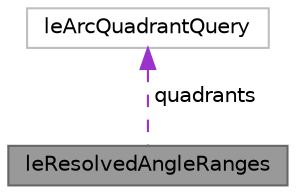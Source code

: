 digraph "leResolvedAngleRanges"
{
 // INTERACTIVE_SVG=YES
 // LATEX_PDF_SIZE
  bgcolor="transparent";
  edge [fontname=Helvetica,fontsize=10,labelfontname=Helvetica,labelfontsize=10];
  node [fontname=Helvetica,fontsize=10,shape=box,height=0.2,width=0.4];
  Node1 [label="leResolvedAngleRanges",height=0.2,width=0.4,color="gray40", fillcolor="grey60", style="filled", fontcolor="black",tooltip=" "];
  Node2 -> Node1 [dir="back",color="darkorchid3",style="dashed",label=" quadrants" ];
  Node2 [label="leArcQuadrantQuery",height=0.2,width=0.4,color="grey75", fillcolor="white", style="filled",URL="$structleArcQuadrantQuery.html",tooltip=" "];
}
